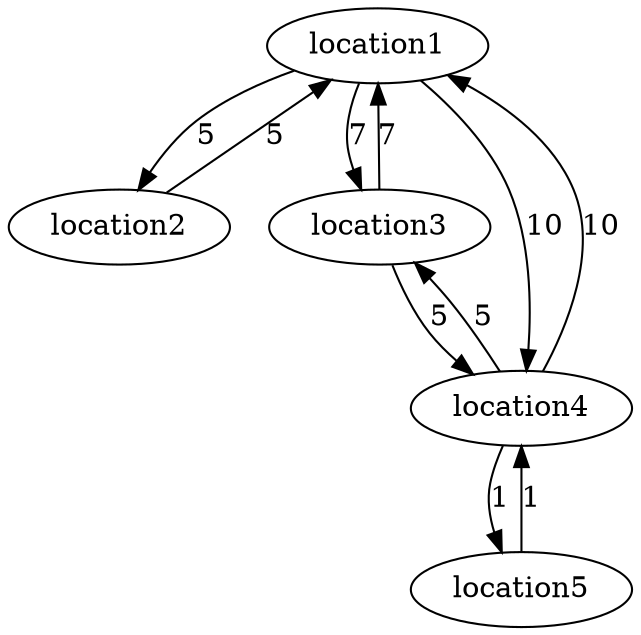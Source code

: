 digraph DistanceGraph {
location1 -> location2 [label="5"];
location2 -> location1 [label="5"];
location3 -> location1 [label="7"];
location1 -> location3 [label="7"];
location3 -> location4 [label="5"];
location4 -> location3 [label="5"];
location1 -> location4 [label="10"];
location4 -> location1 [label="10"];
location4 -> location5 [label="1"];
location5 -> location4 [label="1"];
}
